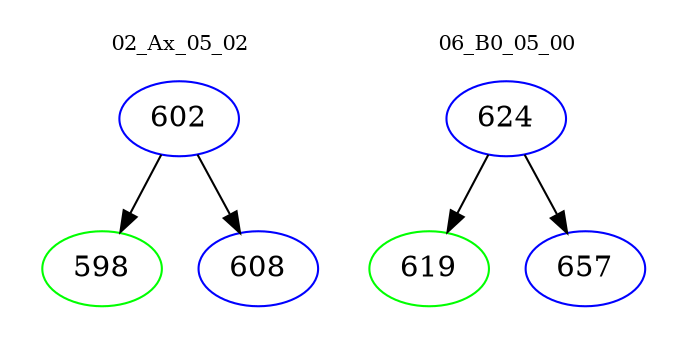 digraph{
subgraph cluster_0 {
color = white
label = "02_Ax_05_02";
fontsize=10;
T0_602 [label="602", color="blue"]
T0_602 -> T0_598 [color="black"]
T0_598 [label="598", color="green"]
T0_602 -> T0_608 [color="black"]
T0_608 [label="608", color="blue"]
}
subgraph cluster_1 {
color = white
label = "06_B0_05_00";
fontsize=10;
T1_624 [label="624", color="blue"]
T1_624 -> T1_619 [color="black"]
T1_619 [label="619", color="green"]
T1_624 -> T1_657 [color="black"]
T1_657 [label="657", color="blue"]
}
}
